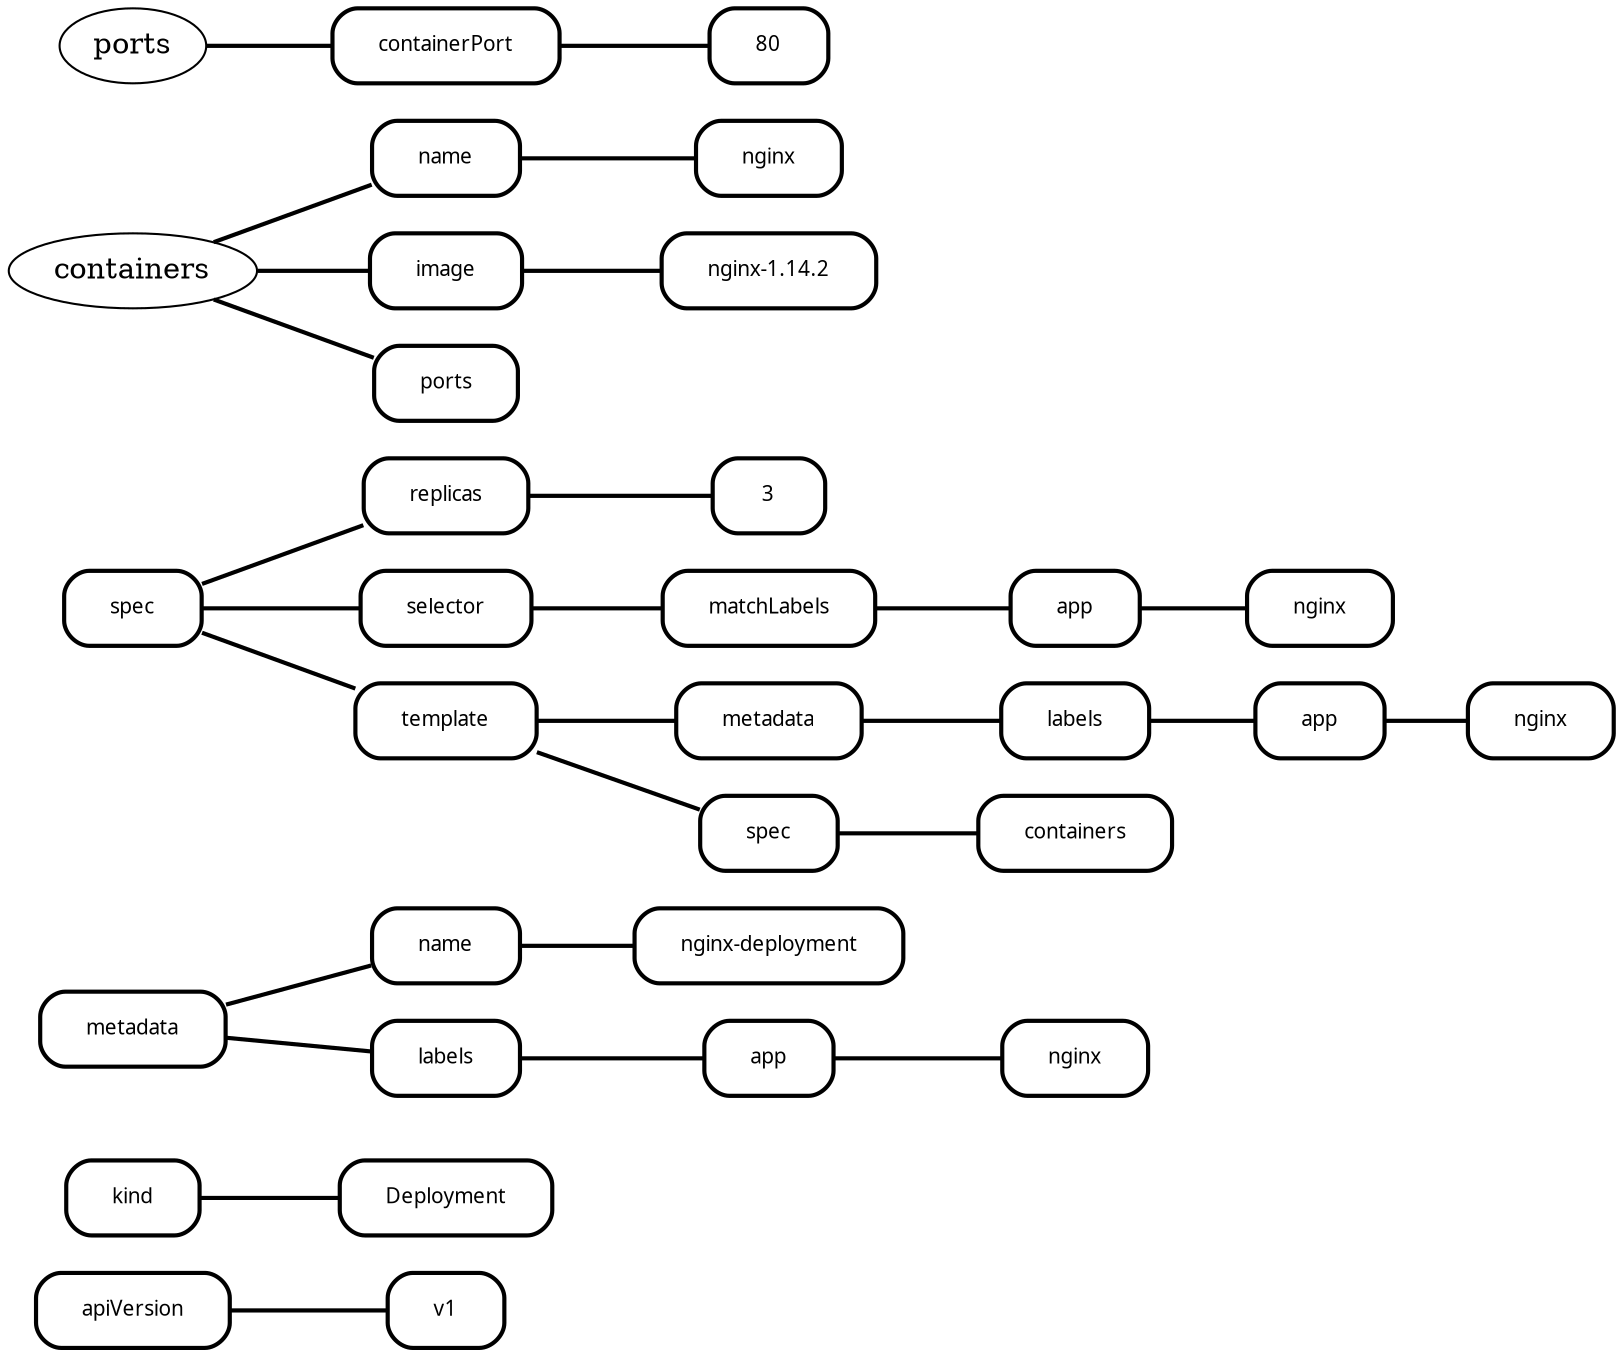 digraph  {
rankdir=LR;
apiVersion [fillcolor="#fafafa", fontname="Fira Mono", fontsize=10, label=apiVersion, margin="0.3,0.1", penwidth="2.0", shape=box, style=rounded];
"apiVersion/apps/v1" [fillcolor="#fafafa", fontname="Fira Mono", fontsize=10, label=v1, margin="0.3,0.1", penwidth="2.0", shape=box, style=rounded];
kind [fillcolor="#fafafa", fontname="Fira Mono", fontsize=10, label=kind, margin="0.3,0.1", penwidth="2.0", shape=box, style=rounded];
"kind/Deployment" [fillcolor="#fafafa", fontname="Fira Mono", fontsize=10, label=Deployment, margin="0.3,0.1", penwidth="2.0", shape=box, style=rounded];
metadata [fillcolor="#fafafa", fontname="Fira Mono", fontsize=10, label=metadata, margin="0.3,0.1", penwidth="2.0", shape=box, style=rounded];
"metadata/name" [fillcolor="#fafafa", fontname="Fira Mono", fontsize=10, label=name, margin="0.3,0.1", penwidth="2.0", shape=box, style=rounded];
"metadata/name/nginx-deployment" [fillcolor="#fafafa", fontname="Fira Mono", fontsize=10, label="nginx-deployment", margin="0.3,0.1", penwidth="2.0", shape=box, style=rounded];
"metadata/labels" [fillcolor="#fafafa", fontname="Fira Mono", fontsize=10, label=labels, margin="0.3,0.1", penwidth="2.0", shape=box, style=rounded];
"metadata/labels/app" [fillcolor="#fafafa", fontname="Fira Mono", fontsize=10, label=app, margin="0.3,0.1", penwidth="2.0", shape=box, style=rounded];
"metadata/labels/app/nginx" [fillcolor="#fafafa", fontname="Fira Mono", fontsize=10, label=nginx, margin="0.3,0.1", penwidth="2.0", shape=box, style=rounded];
spec [fillcolor="#fafafa", fontname="Fira Mono", fontsize=10, label=spec, margin="0.3,0.1", penwidth="2.0", shape=box, style=rounded];
"spec/replicas" [fillcolor="#fafafa", fontname="Fira Mono", fontsize=10, label=replicas, margin="0.3,0.1", penwidth="2.0", shape=box, style=rounded];
"spec/replicas/3" [fillcolor="#fafafa", fontname="Fira Mono", fontsize=10, label=3, margin="0.3,0.1", penwidth="2.0", shape=box, style=rounded];
"spec/selector" [fillcolor="#fafafa", fontname="Fira Mono", fontsize=10, label=selector, margin="0.3,0.1", penwidth="2.0", shape=box, style=rounded];
"spec/selector/matchLabels" [fillcolor="#fafafa", fontname="Fira Mono", fontsize=10, label=matchLabels, margin="0.3,0.1", penwidth="2.0", shape=box, style=rounded];
"spec/selector/matchLabels/app" [fillcolor="#fafafa", fontname="Fira Mono", fontsize=10, label=app, margin="0.3,0.1", penwidth="2.0", shape=box, style=rounded];
"spec/selector/matchLabels/app/nginx" [fillcolor="#fafafa", fontname="Fira Mono", fontsize=10, label=nginx, margin="0.3,0.1", penwidth="2.0", shape=box, style=rounded];
"spec/template" [fillcolor="#fafafa", fontname="Fira Mono", fontsize=10, label=template, margin="0.3,0.1", penwidth="2.0", shape=box, style=rounded];
"spec/template/metadata" [fillcolor="#fafafa", fontname="Fira Mono", fontsize=10, label=metadata, margin="0.3,0.1", penwidth="2.0", shape=box, style=rounded];
"spec/template/metadata/labels" [fillcolor="#fafafa", fontname="Fira Mono", fontsize=10, label=labels, margin="0.3,0.1", penwidth="2.0", shape=box, style=rounded];
"spec/template/metadata/labels/app" [fillcolor="#fafafa", fontname="Fira Mono", fontsize=10, label=app, margin="0.3,0.1", penwidth="2.0", shape=box, style=rounded];
"spec/template/metadata/labels/app/nginx" [fillcolor="#fafafa", fontname="Fira Mono", fontsize=10, label=nginx, margin="0.3,0.1", penwidth="2.0", shape=box, style=rounded];
"spec/template/spec" [fillcolor="#fafafa", fontname="Fira Mono", fontsize=10, label=spec, margin="0.3,0.1", penwidth="2.0", shape=box, style=rounded];
"spec/template/spec/containers" [fillcolor="#fafafa", fontname="Fira Mono", fontsize=10, label=containers, margin="0.3,0.1", penwidth="2.0", shape=box, style=rounded];
"spec/template/spec/containers/0/spec/template/spec/containers/name" [fillcolor="#fafafa", fontname="Fira Mono", fontsize=10, label=name, margin="0.3,0.1", penwidth="2.0", shape=box, style=rounded];
"spec/template/spec/containers/0/spec/template/spec/containers" [label=containers];
"spec/template/spec/containers/0/spec/template/spec/containers/name/nginx" [fillcolor="#fafafa", fontname="Fira Mono", fontsize=10, label=nginx, margin="0.3,0.1", penwidth="2.0", shape=box, style=rounded];
"spec/template/spec/containers/0/spec/template/spec/containers/image" [fillcolor="#fafafa", fontname="Fira Mono", fontsize=10, label=image, margin="0.3,0.1", penwidth="2.0", shape=box, style=rounded];
"spec/template/spec/containers/0/spec/template/spec/containers/image/nginx-1.14.2" [fillcolor="#fafafa", fontname="Fira Mono", fontsize=10, label="nginx-1.14.2", margin="0.3,0.1", penwidth="2.0", shape=box, style=rounded];
"spec/template/spec/containers/0/spec/template/spec/containers/ports" [fillcolor="#fafafa", fontname="Fira Mono", fontsize=10, label=ports, margin="0.3,0.1", penwidth="2.0", shape=box, style=rounded];
"spec/template/spec/containers/0/spec/template/spec/containers/ports/0/spec/template/spec/containers/0/spec/template/spec/containers/ports/containerPort" [fillcolor="#fafafa", fontname="Fira Mono", fontsize=10, label=containerPort, margin="0.3,0.1", penwidth="2.0", shape=box, style=rounded];
"spec/template/spec/containers/0/spec/template/spec/containers/ports/0/spec/template/spec/containers/0/spec/template/spec/containers/ports" [label=ports];
"spec/template/spec/containers/0/spec/template/spec/containers/ports/0/spec/template/spec/containers/0/spec/template/spec/containers/ports/containerPort/80" [fillcolor="#fafafa", fontname="Fira Mono", fontsize=10, label=80, margin="0.3,0.1", penwidth="2.0", shape=box, style=rounded];
apiVersion -> "apiVersion/apps/v1"  [arrowhead=none, key=0, penwidth="2.0"];
kind -> "kind/Deployment"  [arrowhead=none, key=0, penwidth="2.0"];
metadata -> "metadata/name"  [arrowhead=none, key=0, penwidth="2.0"];
metadata -> "metadata/labels"  [arrowhead=none, key=0, penwidth="2.0"];
"metadata/name" -> "metadata/name/nginx-deployment"  [arrowhead=none, key=0, penwidth="2.0"];
"metadata/labels" -> "metadata/labels/app"  [arrowhead=none, key=0, penwidth="2.0"];
"metadata/labels/app" -> "metadata/labels/app/nginx"  [arrowhead=none, key=0, penwidth="2.0"];
spec -> "spec/replicas"  [arrowhead=none, key=0, penwidth="2.0"];
spec -> "spec/selector"  [arrowhead=none, key=0, penwidth="2.0"];
spec -> "spec/template"  [arrowhead=none, key=0, penwidth="2.0"];
"spec/replicas" -> "spec/replicas/3"  [arrowhead=none, key=0, penwidth="2.0"];
"spec/selector" -> "spec/selector/matchLabels"  [arrowhead=none, key=0, penwidth="2.0"];
"spec/selector/matchLabels" -> "spec/selector/matchLabels/app"  [arrowhead=none, key=0, penwidth="2.0"];
"spec/selector/matchLabels/app" -> "spec/selector/matchLabels/app/nginx"  [arrowhead=none, key=0, penwidth="2.0"];
"spec/template" -> "spec/template/metadata"  [arrowhead=none, key=0, penwidth="2.0"];
"spec/template" -> "spec/template/spec"  [arrowhead=none, key=0, penwidth="2.0"];
"spec/template/metadata" -> "spec/template/metadata/labels"  [arrowhead=none, key=0, penwidth="2.0"];
"spec/template/metadata/labels" -> "spec/template/metadata/labels/app"  [arrowhead=none, key=0, penwidth="2.0"];
"spec/template/metadata/labels/app" -> "spec/template/metadata/labels/app/nginx"  [arrowhead=none, key=0, penwidth="2.0"];
"spec/template/spec" -> "spec/template/spec/containers"  [arrowhead=none, key=0, penwidth="2.0"];
"spec/template/spec/containers/0/spec/template/spec/containers/name" -> "spec/template/spec/containers/0/spec/template/spec/containers/name/nginx"  [arrowhead=none, key=0, penwidth="2.0"];
"spec/template/spec/containers/0/spec/template/spec/containers" -> "spec/template/spec/containers/0/spec/template/spec/containers/name"  [arrowhead=none, key=0, penwidth="2.0"];
"spec/template/spec/containers/0/spec/template/spec/containers" -> "spec/template/spec/containers/0/spec/template/spec/containers/image"  [arrowhead=none, key=0, penwidth="2.0"];
"spec/template/spec/containers/0/spec/template/spec/containers" -> "spec/template/spec/containers/0/spec/template/spec/containers/ports"  [arrowhead=none, key=0, penwidth="2.0"];
"spec/template/spec/containers/0/spec/template/spec/containers/image" -> "spec/template/spec/containers/0/spec/template/spec/containers/image/nginx-1.14.2"  [arrowhead=none, key=0, penwidth="2.0"];
"spec/template/spec/containers/0/spec/template/spec/containers/ports/0/spec/template/spec/containers/0/spec/template/spec/containers/ports/containerPort" -> "spec/template/spec/containers/0/spec/template/spec/containers/ports/0/spec/template/spec/containers/0/spec/template/spec/containers/ports/containerPort/80"  [arrowhead=none, key=0, penwidth="2.0"];
"spec/template/spec/containers/0/spec/template/spec/containers/ports/0/spec/template/spec/containers/0/spec/template/spec/containers/ports" -> "spec/template/spec/containers/0/spec/template/spec/containers/ports/0/spec/template/spec/containers/0/spec/template/spec/containers/ports/containerPort"  [arrowhead=none, key=0, penwidth="2.0"];
}

